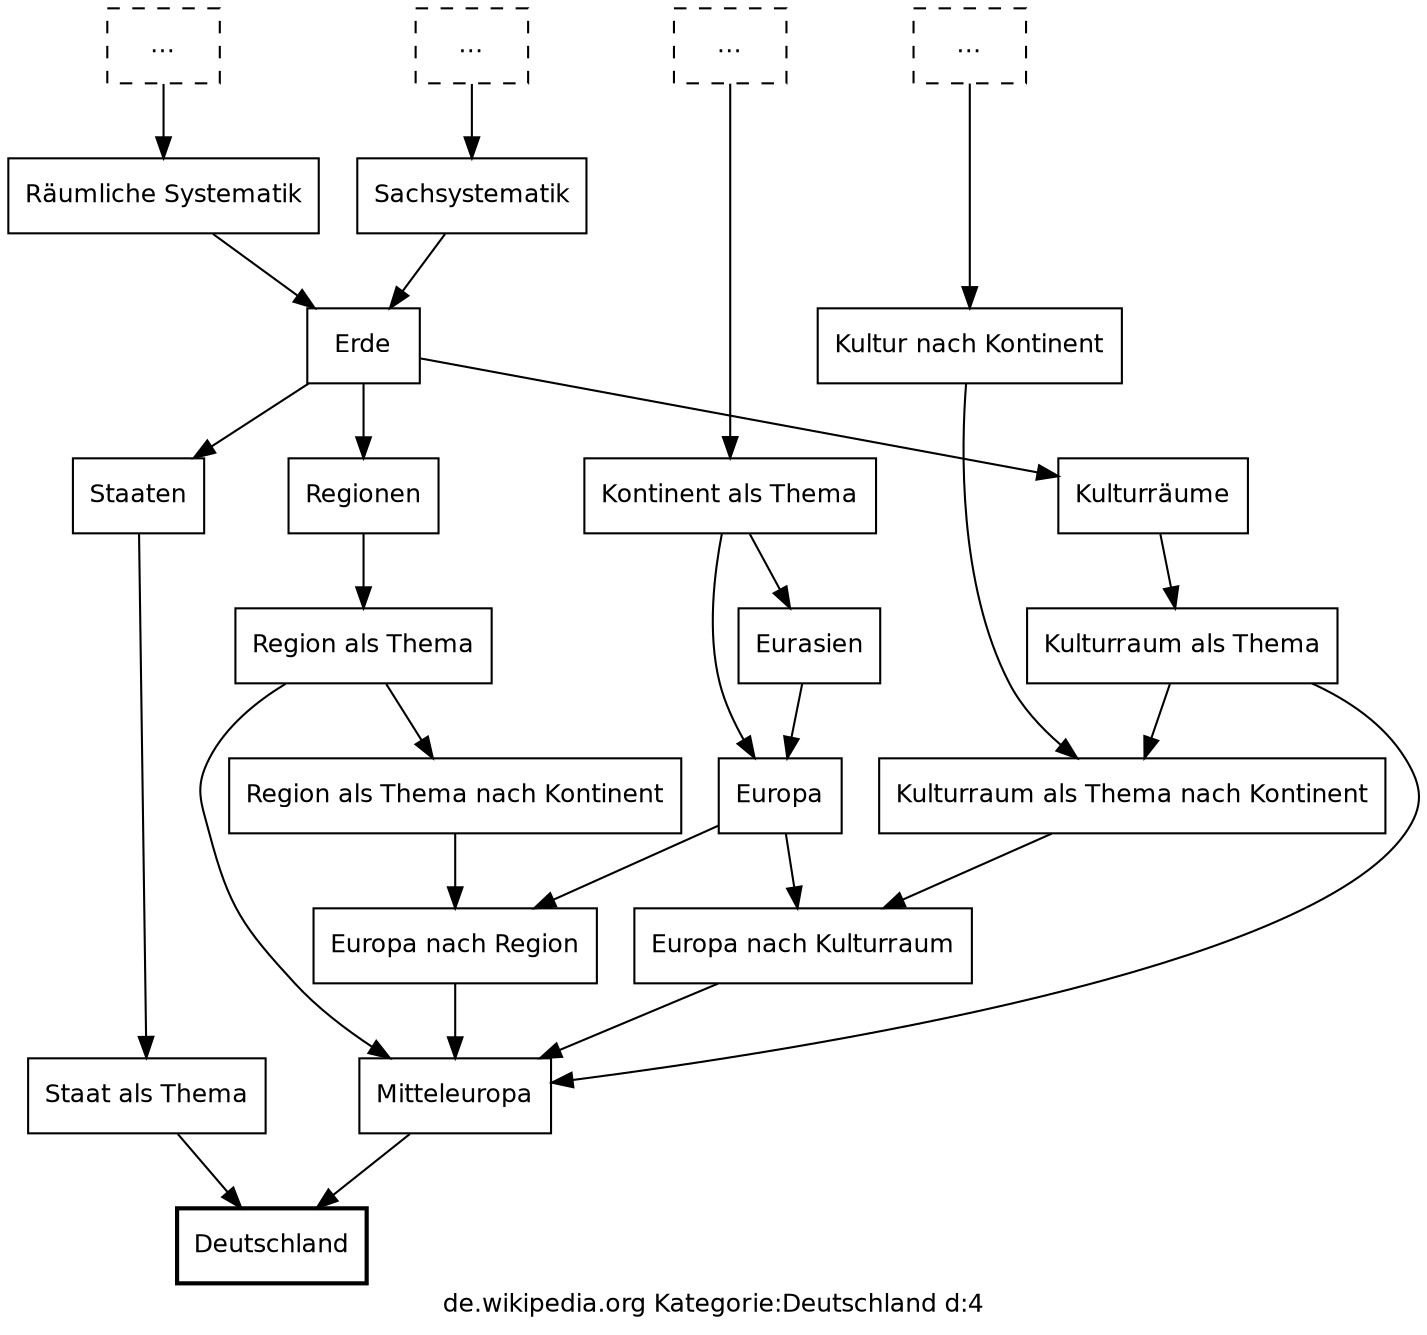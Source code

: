 // Created by GraphWriter at 2024-09-22 18:12:50 CEST
digraph cluster_vcat{
charset="UTF-8";
fontname="DejaVu Sans";
fontsize="12";
label="de.wikipedia.org Kategorie:Deutschland d:4";
splines="true";
node [fontname="DejaVu Sans",fontsize="12",shape="rect"];
{
rank="max";
"Deutschland"
}
{
rank="min";
"Kultur nach Kontinent_more" "Räumliche Systematik_more" "Sachsystematik_more" "Kontinent als Thema_more"
}
"Staaten" [href="http://de.wikipedia.org/wiki/Kategorie:Staaten"];
"Staaten" -> "Staat als Thema";
"Eurasien" [href="http://de.wikipedia.org/wiki/Kategorie:Eurasien"];
"Eurasien" -> "Europa";
"Region als Thema" [href="http://de.wikipedia.org/wiki/Kategorie:Region_als_Thema"];
"Region als Thema" -> "Region als Thema nach Kontinent";
"Region als Thema" -> "Mitteleuropa";
"Kulturräume" [href="http://de.wikipedia.org/wiki/Kategorie:Kulturr%C3%A4ume"];
"Kulturräume" -> "Kulturraum als Thema";
"Kulturraum als Thema nach Kontinent" [href="http://de.wikipedia.org/wiki/Kategorie:Kulturraum_als_Thema_nach_Kontinent"];
"Kulturraum als Thema nach Kontinent" -> "Europa nach Kulturraum";
"Regionen" [href="http://de.wikipedia.org/wiki/Kategorie:Regionen"];
"Regionen" -> "Region als Thema";
"Kultur nach Kontinent" [href="http://de.wikipedia.org/wiki/Kategorie:Kultur_nach_Kontinent"];
"Kultur nach Kontinent" -> "Kulturraum als Thema nach Kontinent";
"Räumliche Systematik_more" [label="…",style="dashed"];
"Räumliche Systematik_more" -> "Räumliche Systematik";
"Staat als Thema" [href="http://de.wikipedia.org/wiki/Kategorie:Staat_als_Thema"];
"Staat als Thema" -> "Deutschland";
"Kontinent als Thema" [href="http://de.wikipedia.org/wiki/Kategorie:Kontinent_als_Thema"];
"Kontinent als Thema" -> "Europa";
"Kontinent als Thema" -> "Eurasien";
"Erde" [href="http://de.wikipedia.org/wiki/Kategorie:Erde"];
"Erde" -> "Kulturräume";
"Erde" -> "Staaten";
"Erde" -> "Regionen";
"Region als Thema nach Kontinent" [href="http://de.wikipedia.org/wiki/Kategorie:Region_als_Thema_nach_Kontinent"];
"Region als Thema nach Kontinent" -> "Europa nach Region";
"Kultur nach Kontinent_more" [label="…",style="dashed"];
"Kultur nach Kontinent_more" -> "Kultur nach Kontinent";
"Europa nach Kulturraum" [href="http://de.wikipedia.org/wiki/Kategorie:Europa_nach_Kulturraum"];
"Europa nach Kulturraum" -> "Mitteleuropa";
"Deutschland" [href="http://de.wikipedia.org/wiki/Kategorie:Deutschland",style="bold"];
"Europa nach Region" [href="http://de.wikipedia.org/wiki/Kategorie:Europa_nach_Region"];
"Europa nach Region" -> "Mitteleuropa";
"Sachsystematik" [href="http://de.wikipedia.org/wiki/Kategorie:Sachsystematik"];
"Sachsystematik" -> "Erde";
"Räumliche Systematik" [href="http://de.wikipedia.org/wiki/Kategorie:R%C3%A4umliche_Systematik"];
"Räumliche Systematik" -> "Erde";
"Kulturraum als Thema" [href="http://de.wikipedia.org/wiki/Kategorie:Kulturraum_als_Thema"];
"Kulturraum als Thema" -> "Kulturraum als Thema nach Kontinent";
"Kulturraum als Thema" -> "Mitteleuropa";
"Europa" [href="http://de.wikipedia.org/wiki/Kategorie:Europa"];
"Europa" -> "Europa nach Region";
"Europa" -> "Europa nach Kulturraum";
"Kontinent als Thema_more" [label="…",style="dashed"];
"Kontinent als Thema_more" -> "Kontinent als Thema";
"Mitteleuropa" [href="http://de.wikipedia.org/wiki/Kategorie:Mitteleuropa"];
"Mitteleuropa" -> "Deutschland";
"Sachsystematik_more" [label="…",style="dashed"];
"Sachsystematik_more" -> "Sachsystematik";
}
